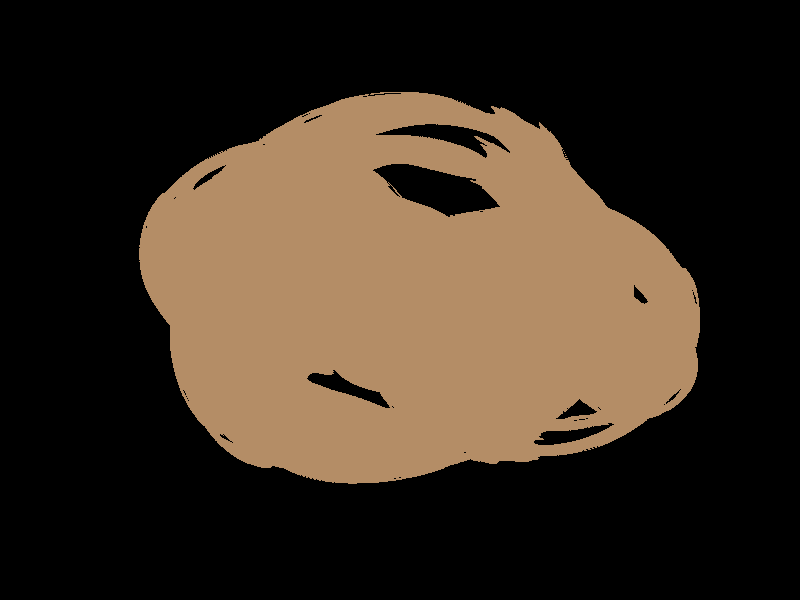#version 3.7;
#include "metals.inc"
#include "finish.inc"
#include "textures.inc"
#include "rad_def.inc"
#include "colors.inc"

#declare VP = <-3,2,2>;
#declare VU = <0,1,0>;
#declare VD = vnormalize(<0,0,0> - VP);
#declare VR = vcross(VU,VD);
#declare ConstC = <-0.08,0.0,-0.83,-0.025>;
#declare SLICEDIST = 0.15;

camera {
   location VP
   right x*image_width/image_height
   angle 50
   sky VU
   look_at VD
}

global_settings {
   //radiosity {
   //   Rad_Settings(Radiosity_Normal,off,off)
   //}
   ambient_light rgb <1, 1, 1>
   assumed_gamma 2.2
}

background {
   color Black
}

light_source {
   VP + VU + 2*VR
   color rgb <1,1,1>
}

light_source {
   VP - VR
   color rgb <1,1,1>
}

julia_fractal {
   ConstC
   quaternion
   sqr
   max_iteration 17
   precision 1000
   slice <0, 0, 0, 1> SLICEDIST
   rotate <0, 360*clock, 0>
   //finish { 
   //   diffuse 0.9
   //   phong 1
   //}
   texture { 
      T_Brass_5C
   }
}
